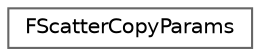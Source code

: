 digraph "Graphical Class Hierarchy"
{
 // INTERACTIVE_SVG=YES
 // LATEX_PDF_SIZE
  bgcolor="transparent";
  edge [fontname=Helvetica,fontsize=10,labelfontname=Helvetica,labelfontsize=10];
  node [fontname=Helvetica,fontsize=10,shape=box,height=0.2,width=0.4];
  rankdir="LR";
  Node0 [id="Node000000",label="FScatterCopyParams",height=0.2,width=0.4,color="grey40", fillcolor="white", style="filled",URL="$de/dd9/structFScatterCopyParams.html",tooltip=" "];
}
